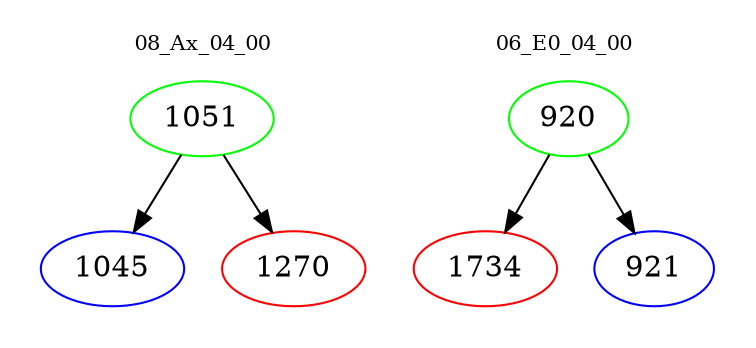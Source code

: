digraph{
subgraph cluster_0 {
color = white
label = "08_Ax_04_00";
fontsize=10;
T0_1051 [label="1051", color="green"]
T0_1051 -> T0_1045 [color="black"]
T0_1045 [label="1045", color="blue"]
T0_1051 -> T0_1270 [color="black"]
T0_1270 [label="1270", color="red"]
}
subgraph cluster_1 {
color = white
label = "06_E0_04_00";
fontsize=10;
T1_920 [label="920", color="green"]
T1_920 -> T1_1734 [color="black"]
T1_1734 [label="1734", color="red"]
T1_920 -> T1_921 [color="black"]
T1_921 [label="921", color="blue"]
}
}
